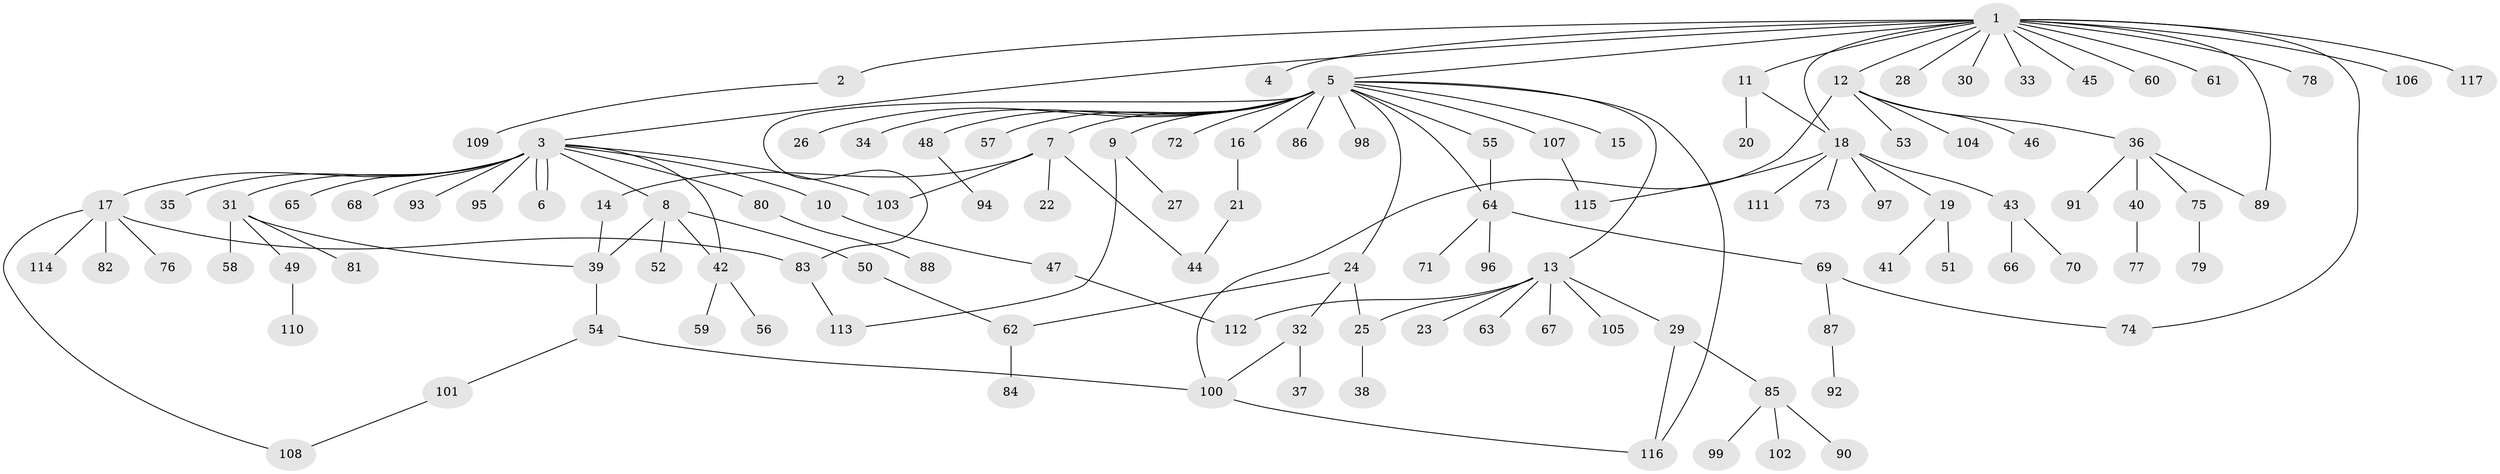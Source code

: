 // Generated by graph-tools (version 1.1) at 2025/14/03/09/25 04:14:24]
// undirected, 117 vertices, 137 edges
graph export_dot {
graph [start="1"]
  node [color=gray90,style=filled];
  1;
  2;
  3;
  4;
  5;
  6;
  7;
  8;
  9;
  10;
  11;
  12;
  13;
  14;
  15;
  16;
  17;
  18;
  19;
  20;
  21;
  22;
  23;
  24;
  25;
  26;
  27;
  28;
  29;
  30;
  31;
  32;
  33;
  34;
  35;
  36;
  37;
  38;
  39;
  40;
  41;
  42;
  43;
  44;
  45;
  46;
  47;
  48;
  49;
  50;
  51;
  52;
  53;
  54;
  55;
  56;
  57;
  58;
  59;
  60;
  61;
  62;
  63;
  64;
  65;
  66;
  67;
  68;
  69;
  70;
  71;
  72;
  73;
  74;
  75;
  76;
  77;
  78;
  79;
  80;
  81;
  82;
  83;
  84;
  85;
  86;
  87;
  88;
  89;
  90;
  91;
  92;
  93;
  94;
  95;
  96;
  97;
  98;
  99;
  100;
  101;
  102;
  103;
  104;
  105;
  106;
  107;
  108;
  109;
  110;
  111;
  112;
  113;
  114;
  115;
  116;
  117;
  1 -- 2;
  1 -- 3;
  1 -- 4;
  1 -- 5;
  1 -- 11;
  1 -- 12;
  1 -- 18;
  1 -- 28;
  1 -- 30;
  1 -- 33;
  1 -- 45;
  1 -- 60;
  1 -- 61;
  1 -- 74;
  1 -- 78;
  1 -- 89;
  1 -- 106;
  1 -- 117;
  2 -- 109;
  3 -- 6;
  3 -- 6;
  3 -- 8;
  3 -- 10;
  3 -- 17;
  3 -- 31;
  3 -- 35;
  3 -- 42;
  3 -- 65;
  3 -- 68;
  3 -- 80;
  3 -- 93;
  3 -- 95;
  3 -- 103;
  5 -- 7;
  5 -- 9;
  5 -- 13;
  5 -- 15;
  5 -- 16;
  5 -- 24;
  5 -- 26;
  5 -- 34;
  5 -- 48;
  5 -- 55;
  5 -- 57;
  5 -- 64;
  5 -- 72;
  5 -- 83;
  5 -- 86;
  5 -- 98;
  5 -- 107;
  5 -- 116;
  7 -- 14;
  7 -- 22;
  7 -- 44;
  7 -- 103;
  8 -- 39;
  8 -- 42;
  8 -- 50;
  8 -- 52;
  9 -- 27;
  9 -- 113;
  10 -- 47;
  11 -- 18;
  11 -- 20;
  12 -- 36;
  12 -- 46;
  12 -- 53;
  12 -- 100;
  12 -- 104;
  13 -- 23;
  13 -- 25;
  13 -- 29;
  13 -- 63;
  13 -- 67;
  13 -- 105;
  13 -- 112;
  14 -- 39;
  16 -- 21;
  17 -- 76;
  17 -- 82;
  17 -- 83;
  17 -- 108;
  17 -- 114;
  18 -- 19;
  18 -- 43;
  18 -- 73;
  18 -- 97;
  18 -- 111;
  18 -- 115;
  19 -- 41;
  19 -- 51;
  21 -- 44;
  24 -- 25;
  24 -- 32;
  24 -- 62;
  25 -- 38;
  29 -- 85;
  29 -- 116;
  31 -- 39;
  31 -- 49;
  31 -- 58;
  31 -- 81;
  32 -- 37;
  32 -- 100;
  36 -- 40;
  36 -- 75;
  36 -- 89;
  36 -- 91;
  39 -- 54;
  40 -- 77;
  42 -- 56;
  42 -- 59;
  43 -- 66;
  43 -- 70;
  47 -- 112;
  48 -- 94;
  49 -- 110;
  50 -- 62;
  54 -- 100;
  54 -- 101;
  55 -- 64;
  62 -- 84;
  64 -- 69;
  64 -- 71;
  64 -- 96;
  69 -- 74;
  69 -- 87;
  75 -- 79;
  80 -- 88;
  83 -- 113;
  85 -- 90;
  85 -- 99;
  85 -- 102;
  87 -- 92;
  100 -- 116;
  101 -- 108;
  107 -- 115;
}
